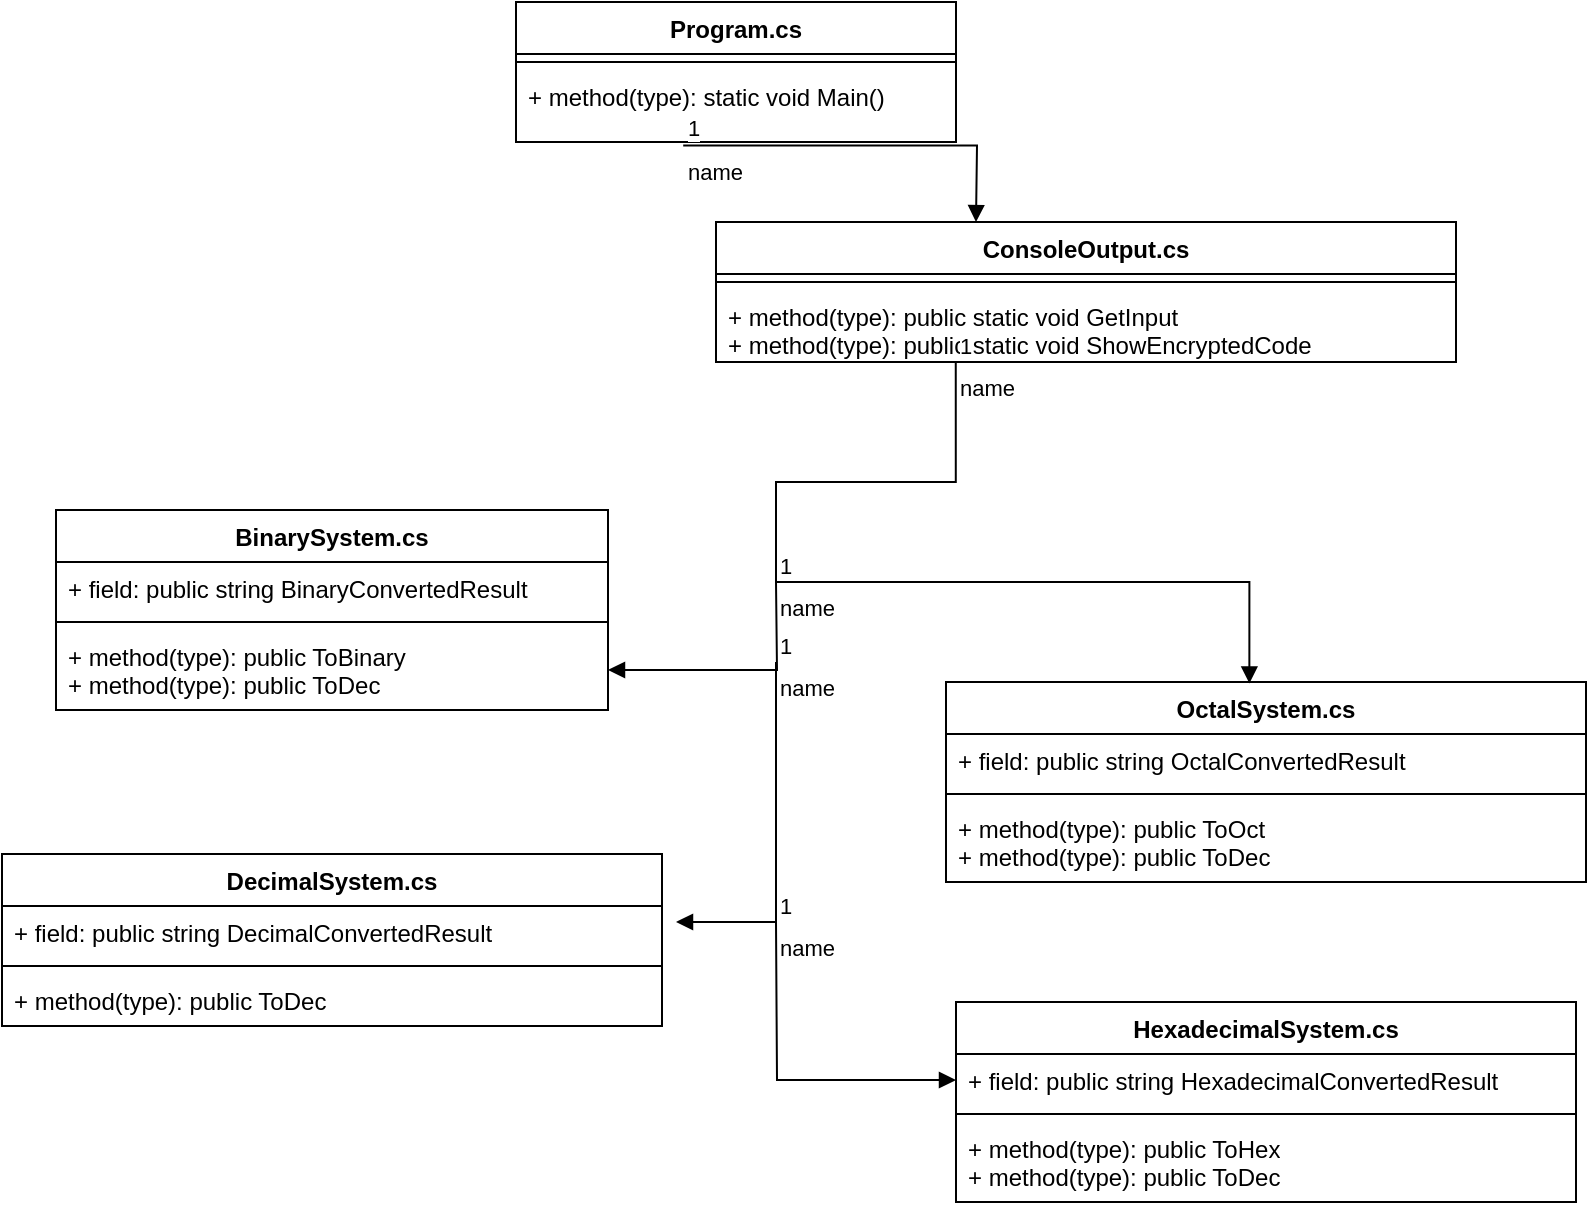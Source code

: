 <mxfile version="26.0.4">
  <diagram id="C5RBs43oDa-KdzZeNtuy" name="Page-1">
    <mxGraphModel dx="1100" dy="902" grid="1" gridSize="10" guides="1" tooltips="1" connect="1" arrows="1" fold="1" page="1" pageScale="1" pageWidth="827" pageHeight="1169" math="0" shadow="0">
      <root>
        <mxCell id="WIyWlLk6GJQsqaUBKTNV-0" />
        <mxCell id="WIyWlLk6GJQsqaUBKTNV-1" parent="WIyWlLk6GJQsqaUBKTNV-0" />
        <mxCell id="gY8Zdy1zJlJDQpIhrQoK-0" value="Program.cs" style="swimlane;fontStyle=1;align=center;verticalAlign=top;childLayout=stackLayout;horizontal=1;startSize=26;horizontalStack=0;resizeParent=1;resizeParentMax=0;resizeLast=0;collapsible=1;marginBottom=0;whiteSpace=wrap;html=1;" parent="WIyWlLk6GJQsqaUBKTNV-1" vertex="1">
          <mxGeometry x="270" y="140" width="220" height="70" as="geometry" />
        </mxCell>
        <mxCell id="gY8Zdy1zJlJDQpIhrQoK-2" value="" style="line;strokeWidth=1;fillColor=none;align=left;verticalAlign=middle;spacingTop=-1;spacingLeft=3;spacingRight=3;rotatable=0;labelPosition=right;points=[];portConstraint=eastwest;strokeColor=inherit;" parent="gY8Zdy1zJlJDQpIhrQoK-0" vertex="1">
          <mxGeometry y="26" width="220" height="8" as="geometry" />
        </mxCell>
        <mxCell id="gY8Zdy1zJlJDQpIhrQoK-3" value="+ method(type): static void Main()" style="text;strokeColor=none;fillColor=none;align=left;verticalAlign=top;spacingLeft=4;spacingRight=4;overflow=hidden;rotatable=0;points=[[0,0.5],[1,0.5]];portConstraint=eastwest;whiteSpace=wrap;html=1;" parent="gY8Zdy1zJlJDQpIhrQoK-0" vertex="1">
          <mxGeometry y="34" width="220" height="36" as="geometry" />
        </mxCell>
        <mxCell id="gY8Zdy1zJlJDQpIhrQoK-4" value="ConsoleOutput.cs" style="swimlane;fontStyle=1;align=center;verticalAlign=top;childLayout=stackLayout;horizontal=1;startSize=26;horizontalStack=0;resizeParent=1;resizeParentMax=0;resizeLast=0;collapsible=1;marginBottom=0;whiteSpace=wrap;html=1;" parent="WIyWlLk6GJQsqaUBKTNV-1" vertex="1">
          <mxGeometry x="370" y="250" width="370" height="70" as="geometry" />
        </mxCell>
        <mxCell id="gY8Zdy1zJlJDQpIhrQoK-6" value="" style="line;strokeWidth=1;fillColor=none;align=left;verticalAlign=middle;spacingTop=-1;spacingLeft=3;spacingRight=3;rotatable=0;labelPosition=right;points=[];portConstraint=eastwest;strokeColor=inherit;" parent="gY8Zdy1zJlJDQpIhrQoK-4" vertex="1">
          <mxGeometry y="26" width="370" height="8" as="geometry" />
        </mxCell>
        <mxCell id="gY8Zdy1zJlJDQpIhrQoK-7" value="+ method(type): public static void GetInput&lt;div&gt;+ method(type): public static void ShowEncryptedCode&lt;/div&gt;" style="text;strokeColor=none;fillColor=none;align=left;verticalAlign=top;spacingLeft=4;spacingRight=4;overflow=hidden;rotatable=0;points=[[0,0.5],[1,0.5]];portConstraint=eastwest;whiteSpace=wrap;html=1;" parent="gY8Zdy1zJlJDQpIhrQoK-4" vertex="1">
          <mxGeometry y="34" width="370" height="36" as="geometry" />
        </mxCell>
        <mxCell id="gY8Zdy1zJlJDQpIhrQoK-8" value="BinarySystem.cs" style="swimlane;fontStyle=1;align=center;verticalAlign=top;childLayout=stackLayout;horizontal=1;startSize=26;horizontalStack=0;resizeParent=1;resizeParentMax=0;resizeLast=0;collapsible=1;marginBottom=0;whiteSpace=wrap;html=1;" parent="WIyWlLk6GJQsqaUBKTNV-1" vertex="1">
          <mxGeometry x="40" y="394" width="276" height="100" as="geometry" />
        </mxCell>
        <mxCell id="gY8Zdy1zJlJDQpIhrQoK-9" value="+ field: public string BinaryConvertedResult" style="text;strokeColor=none;fillColor=none;align=left;verticalAlign=top;spacingLeft=4;spacingRight=4;overflow=hidden;rotatable=0;points=[[0,0.5],[1,0.5]];portConstraint=eastwest;whiteSpace=wrap;html=1;" parent="gY8Zdy1zJlJDQpIhrQoK-8" vertex="1">
          <mxGeometry y="26" width="276" height="26" as="geometry" />
        </mxCell>
        <mxCell id="gY8Zdy1zJlJDQpIhrQoK-10" value="" style="line;strokeWidth=1;fillColor=none;align=left;verticalAlign=middle;spacingTop=-1;spacingLeft=3;spacingRight=3;rotatable=0;labelPosition=right;points=[];portConstraint=eastwest;strokeColor=inherit;" parent="gY8Zdy1zJlJDQpIhrQoK-8" vertex="1">
          <mxGeometry y="52" width="276" height="8" as="geometry" />
        </mxCell>
        <mxCell id="gY8Zdy1zJlJDQpIhrQoK-11" value="+ method(type): public ToBinary&lt;div&gt;+ method(type): public ToDec&lt;br&gt;&lt;div&gt;&lt;br&gt;&lt;/div&gt;&lt;/div&gt;" style="text;strokeColor=none;fillColor=none;align=left;verticalAlign=top;spacingLeft=4;spacingRight=4;overflow=hidden;rotatable=0;points=[[0,0.5],[1,0.5]];portConstraint=eastwest;whiteSpace=wrap;html=1;" parent="gY8Zdy1zJlJDQpIhrQoK-8" vertex="1">
          <mxGeometry y="60" width="276" height="40" as="geometry" />
        </mxCell>
        <mxCell id="gY8Zdy1zJlJDQpIhrQoK-12" value="OctalSystem.cs" style="swimlane;fontStyle=1;align=center;verticalAlign=top;childLayout=stackLayout;horizontal=1;startSize=26;horizontalStack=0;resizeParent=1;resizeParentMax=0;resizeLast=0;collapsible=1;marginBottom=0;whiteSpace=wrap;html=1;" parent="WIyWlLk6GJQsqaUBKTNV-1" vertex="1">
          <mxGeometry x="485" y="480" width="320" height="100" as="geometry" />
        </mxCell>
        <mxCell id="gY8Zdy1zJlJDQpIhrQoK-13" value="+ field: public string OctalConvertedResult" style="text;strokeColor=none;fillColor=none;align=left;verticalAlign=top;spacingLeft=4;spacingRight=4;overflow=hidden;rotatable=0;points=[[0,0.5],[1,0.5]];portConstraint=eastwest;whiteSpace=wrap;html=1;" parent="gY8Zdy1zJlJDQpIhrQoK-12" vertex="1">
          <mxGeometry y="26" width="320" height="26" as="geometry" />
        </mxCell>
        <mxCell id="gY8Zdy1zJlJDQpIhrQoK-14" value="" style="line;strokeWidth=1;fillColor=none;align=left;verticalAlign=middle;spacingTop=-1;spacingLeft=3;spacingRight=3;rotatable=0;labelPosition=right;points=[];portConstraint=eastwest;strokeColor=inherit;" parent="gY8Zdy1zJlJDQpIhrQoK-12" vertex="1">
          <mxGeometry y="52" width="320" height="8" as="geometry" />
        </mxCell>
        <mxCell id="gY8Zdy1zJlJDQpIhrQoK-15" value="+ method(type): public ToOct&lt;div&gt;+ method(type): public ToDec&lt;/div&gt;" style="text;strokeColor=none;fillColor=none;align=left;verticalAlign=top;spacingLeft=4;spacingRight=4;overflow=hidden;rotatable=0;points=[[0,0.5],[1,0.5]];portConstraint=eastwest;whiteSpace=wrap;html=1;" parent="gY8Zdy1zJlJDQpIhrQoK-12" vertex="1">
          <mxGeometry y="60" width="320" height="40" as="geometry" />
        </mxCell>
        <mxCell id="gY8Zdy1zJlJDQpIhrQoK-16" value="DecimalSystem.cs" style="swimlane;fontStyle=1;align=center;verticalAlign=top;childLayout=stackLayout;horizontal=1;startSize=26;horizontalStack=0;resizeParent=1;resizeParentMax=0;resizeLast=0;collapsible=1;marginBottom=0;whiteSpace=wrap;html=1;" parent="WIyWlLk6GJQsqaUBKTNV-1" vertex="1">
          <mxGeometry x="13" y="566" width="330" height="86" as="geometry" />
        </mxCell>
        <mxCell id="gY8Zdy1zJlJDQpIhrQoK-17" value="+ field: public string DecimalConvertedResult" style="text;strokeColor=none;fillColor=none;align=left;verticalAlign=top;spacingLeft=4;spacingRight=4;overflow=hidden;rotatable=0;points=[[0,0.5],[1,0.5]];portConstraint=eastwest;whiteSpace=wrap;html=1;" parent="gY8Zdy1zJlJDQpIhrQoK-16" vertex="1">
          <mxGeometry y="26" width="330" height="26" as="geometry" />
        </mxCell>
        <mxCell id="gY8Zdy1zJlJDQpIhrQoK-18" value="" style="line;strokeWidth=1;fillColor=none;align=left;verticalAlign=middle;spacingTop=-1;spacingLeft=3;spacingRight=3;rotatable=0;labelPosition=right;points=[];portConstraint=eastwest;strokeColor=inherit;" parent="gY8Zdy1zJlJDQpIhrQoK-16" vertex="1">
          <mxGeometry y="52" width="330" height="8" as="geometry" />
        </mxCell>
        <mxCell id="gY8Zdy1zJlJDQpIhrQoK-19" value="+ method(type): public ToDec" style="text;strokeColor=none;fillColor=none;align=left;verticalAlign=top;spacingLeft=4;spacingRight=4;overflow=hidden;rotatable=0;points=[[0,0.5],[1,0.5]];portConstraint=eastwest;whiteSpace=wrap;html=1;" parent="gY8Zdy1zJlJDQpIhrQoK-16" vertex="1">
          <mxGeometry y="60" width="330" height="26" as="geometry" />
        </mxCell>
        <mxCell id="gY8Zdy1zJlJDQpIhrQoK-20" value="HexadecimalSystem.cs" style="swimlane;fontStyle=1;align=center;verticalAlign=top;childLayout=stackLayout;horizontal=1;startSize=26;horizontalStack=0;resizeParent=1;resizeParentMax=0;resizeLast=0;collapsible=1;marginBottom=0;whiteSpace=wrap;html=1;" parent="WIyWlLk6GJQsqaUBKTNV-1" vertex="1">
          <mxGeometry x="490" y="640" width="310" height="100" as="geometry" />
        </mxCell>
        <mxCell id="gY8Zdy1zJlJDQpIhrQoK-21" value="+ field: public string HexadecimalConvertedResult" style="text;strokeColor=none;fillColor=none;align=left;verticalAlign=top;spacingLeft=4;spacingRight=4;overflow=hidden;rotatable=0;points=[[0,0.5],[1,0.5]];portConstraint=eastwest;whiteSpace=wrap;html=1;" parent="gY8Zdy1zJlJDQpIhrQoK-20" vertex="1">
          <mxGeometry y="26" width="310" height="26" as="geometry" />
        </mxCell>
        <mxCell id="gY8Zdy1zJlJDQpIhrQoK-22" value="" style="line;strokeWidth=1;fillColor=none;align=left;verticalAlign=middle;spacingTop=-1;spacingLeft=3;spacingRight=3;rotatable=0;labelPosition=right;points=[];portConstraint=eastwest;strokeColor=inherit;" parent="gY8Zdy1zJlJDQpIhrQoK-20" vertex="1">
          <mxGeometry y="52" width="310" height="8" as="geometry" />
        </mxCell>
        <mxCell id="gY8Zdy1zJlJDQpIhrQoK-23" value="+ method(type): public ToHex&lt;div&gt;+ method(type): public ToDec&lt;/div&gt;" style="text;strokeColor=none;fillColor=none;align=left;verticalAlign=top;spacingLeft=4;spacingRight=4;overflow=hidden;rotatable=0;points=[[0,0.5],[1,0.5]];portConstraint=eastwest;whiteSpace=wrap;html=1;" parent="gY8Zdy1zJlJDQpIhrQoK-20" vertex="1">
          <mxGeometry y="60" width="310" height="40" as="geometry" />
        </mxCell>
        <mxCell id="gY8Zdy1zJlJDQpIhrQoK-24" value="name" style="endArrow=block;endFill=1;html=1;edgeStyle=orthogonalEdgeStyle;align=left;verticalAlign=top;rounded=0;exitX=0.38;exitY=1.05;exitDx=0;exitDy=0;exitPerimeter=0;" parent="WIyWlLk6GJQsqaUBKTNV-1" source="gY8Zdy1zJlJDQpIhrQoK-3" edge="1">
          <mxGeometry x="-1" relative="1" as="geometry">
            <mxPoint x="340" y="250" as="sourcePoint" />
            <mxPoint x="500" y="250" as="targetPoint" />
          </mxGeometry>
        </mxCell>
        <mxCell id="gY8Zdy1zJlJDQpIhrQoK-25" value="1" style="edgeLabel;resizable=0;html=1;align=left;verticalAlign=bottom;" parent="gY8Zdy1zJlJDQpIhrQoK-24" connectable="0" vertex="1">
          <mxGeometry x="-1" relative="1" as="geometry" />
        </mxCell>
        <mxCell id="gY8Zdy1zJlJDQpIhrQoK-26" value="name" style="endArrow=block;endFill=1;html=1;edgeStyle=orthogonalEdgeStyle;align=left;verticalAlign=top;rounded=0;exitX=0.324;exitY=1;exitDx=0;exitDy=0;exitPerimeter=0;entryX=0.474;entryY=0.007;entryDx=0;entryDy=0;entryPerimeter=0;" parent="WIyWlLk6GJQsqaUBKTNV-1" source="gY8Zdy1zJlJDQpIhrQoK-7" target="gY8Zdy1zJlJDQpIhrQoK-12" edge="1">
          <mxGeometry x="-1" relative="1" as="geometry">
            <mxPoint x="480" y="420" as="sourcePoint" />
            <mxPoint x="640" y="420" as="targetPoint" />
            <Array as="points">
              <mxPoint x="400" y="380" />
              <mxPoint x="400" y="430" />
              <mxPoint x="637" y="430" />
            </Array>
          </mxGeometry>
        </mxCell>
        <mxCell id="gY8Zdy1zJlJDQpIhrQoK-27" value="1" style="edgeLabel;resizable=0;html=1;align=left;verticalAlign=bottom;" parent="gY8Zdy1zJlJDQpIhrQoK-26" connectable="0" vertex="1">
          <mxGeometry x="-1" relative="1" as="geometry" />
        </mxCell>
        <mxCell id="gY8Zdy1zJlJDQpIhrQoK-28" value="name" style="endArrow=block;endFill=1;html=1;edgeStyle=orthogonalEdgeStyle;align=left;verticalAlign=top;rounded=0;" parent="WIyWlLk6GJQsqaUBKTNV-1" target="gY8Zdy1zJlJDQpIhrQoK-11" edge="1">
          <mxGeometry x="-1" relative="1" as="geometry">
            <mxPoint x="400" y="430" as="sourcePoint" />
            <mxPoint x="490" y="560" as="targetPoint" />
          </mxGeometry>
        </mxCell>
        <mxCell id="gY8Zdy1zJlJDQpIhrQoK-29" value="1" style="edgeLabel;resizable=0;html=1;align=left;verticalAlign=bottom;" parent="gY8Zdy1zJlJDQpIhrQoK-28" connectable="0" vertex="1">
          <mxGeometry x="-1" relative="1" as="geometry" />
        </mxCell>
        <mxCell id="gY8Zdy1zJlJDQpIhrQoK-30" value="name" style="endArrow=block;endFill=1;html=1;edgeStyle=orthogonalEdgeStyle;align=left;verticalAlign=top;rounded=0;" parent="WIyWlLk6GJQsqaUBKTNV-1" edge="1">
          <mxGeometry x="-1" relative="1" as="geometry">
            <mxPoint x="400" y="470" as="sourcePoint" />
            <mxPoint x="350" y="600" as="targetPoint" />
            <Array as="points">
              <mxPoint x="400" y="600" />
            </Array>
          </mxGeometry>
        </mxCell>
        <mxCell id="gY8Zdy1zJlJDQpIhrQoK-31" value="1" style="edgeLabel;resizable=0;html=1;align=left;verticalAlign=bottom;" parent="gY8Zdy1zJlJDQpIhrQoK-30" connectable="0" vertex="1">
          <mxGeometry x="-1" relative="1" as="geometry" />
        </mxCell>
        <mxCell id="gY8Zdy1zJlJDQpIhrQoK-32" value="name" style="endArrow=block;endFill=1;html=1;edgeStyle=orthogonalEdgeStyle;align=left;verticalAlign=top;rounded=0;entryX=0;entryY=0.5;entryDx=0;entryDy=0;" parent="WIyWlLk6GJQsqaUBKTNV-1" target="gY8Zdy1zJlJDQpIhrQoK-21" edge="1">
          <mxGeometry x="-1" relative="1" as="geometry">
            <mxPoint x="400" y="600" as="sourcePoint" />
            <mxPoint x="490" y="560" as="targetPoint" />
          </mxGeometry>
        </mxCell>
        <mxCell id="gY8Zdy1zJlJDQpIhrQoK-33" value="1" style="edgeLabel;resizable=0;html=1;align=left;verticalAlign=bottom;" parent="gY8Zdy1zJlJDQpIhrQoK-32" connectable="0" vertex="1">
          <mxGeometry x="-1" relative="1" as="geometry" />
        </mxCell>
      </root>
    </mxGraphModel>
  </diagram>
</mxfile>
